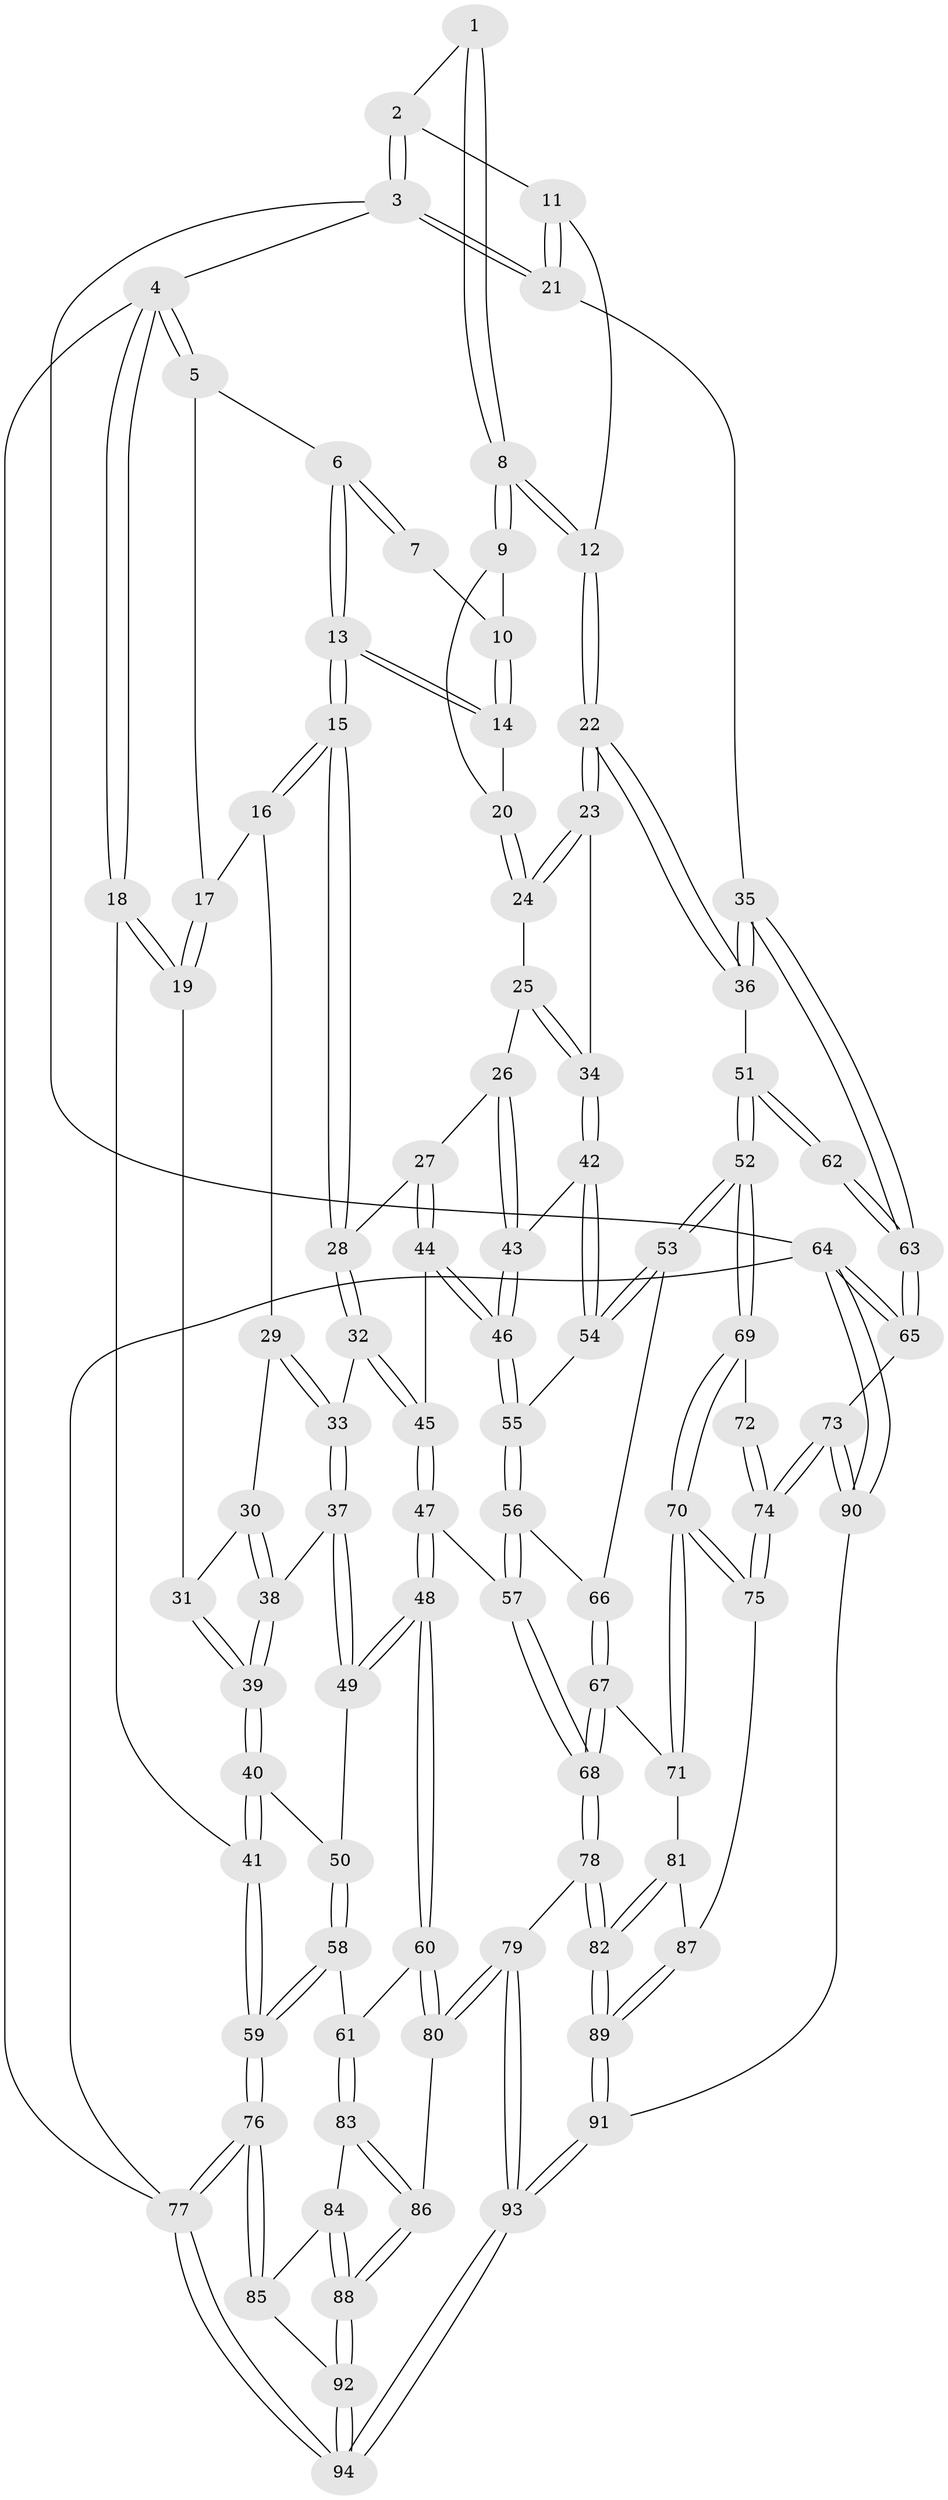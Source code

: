 // Generated by graph-tools (version 1.1) at 2025/01/03/09/25 05:01:43]
// undirected, 94 vertices, 232 edges
graph export_dot {
graph [start="1"]
  node [color=gray90,style=filled];
  1 [pos="+0.7899503986295073+0"];
  2 [pos="+0.8782743034337276+0"];
  3 [pos="+1+0"];
  4 [pos="+0+0"];
  5 [pos="+0.26650512421656936+0"];
  6 [pos="+0.30591403442060205+0"];
  7 [pos="+0.605299096909306+0"];
  8 [pos="+0.7749650479736747+0.12850311593088604"];
  9 [pos="+0.7545449558429677+0.12399179917754893"];
  10 [pos="+0.5962232889712733+0"];
  11 [pos="+0.929036368682561+0.12902803100334537"];
  12 [pos="+0.8023041586762846+0.16168076445670773"];
  13 [pos="+0.5044091846090292+0.134329930739571"];
  14 [pos="+0.5402555982242679+0.12801298209296966"];
  15 [pos="+0.43145576254954043+0.18392602363635335"];
  16 [pos="+0.2754466895359773+0.11985057420118081"];
  17 [pos="+0.2470474383337511+0.06125265092511468"];
  18 [pos="+0+0.0462592129132926"];
  19 [pos="+0.009932526069899259+0.1468989154257148"];
  20 [pos="+0.5408531297385593+0.12832731924634466"];
  21 [pos="+1+0.1885247304168696"];
  22 [pos="+0.7715133180601926+0.3080247645205069"];
  23 [pos="+0.7653407722108189+0.3097751104783305"];
  24 [pos="+0.57865447300794+0.19637625924557328"];
  25 [pos="+0.5763574074307677+0.2766053184387866"];
  26 [pos="+0.5373439750221922+0.30389769602621813"];
  27 [pos="+0.46094962405819084+0.27338642899465015"];
  28 [pos="+0.4309732337395603+0.23354173516671597"];
  29 [pos="+0.2391636834451261+0.20307977800345203"];
  30 [pos="+0.15302097793579986+0.24930105477845216"];
  31 [pos="+0.1046187250413843+0.2538904115003789"];
  32 [pos="+0.3336816224059554+0.3450894111482106"];
  33 [pos="+0.2887308284422261+0.34917180775653467"];
  34 [pos="+0.7014399747907464+0.3453041549134609"];
  35 [pos="+1+0.27359544433671"];
  36 [pos="+0.8575730926367177+0.3896373318997474"];
  37 [pos="+0.2724240632884572+0.3641808374798928"];
  38 [pos="+0.1946433816663385+0.32994597984456053"];
  39 [pos="+0.07204389262307107+0.38071023480965316"];
  40 [pos="+0.06949552899338053+0.385647832119818"];
  41 [pos="+0+0.503372295274676"];
  42 [pos="+0.6707727253522496+0.3750294130057074"];
  43 [pos="+0.5707699808116425+0.4069197198463822"];
  44 [pos="+0.4706943369724886+0.4024267725087479"];
  45 [pos="+0.40073178193929965+0.41080260008456193"];
  46 [pos="+0.5365544529671716+0.43835402719006955"];
  47 [pos="+0.33087799503985144+0.6277164882019183"];
  48 [pos="+0.3133455000585498+0.6286058840788261"];
  49 [pos="+0.24074274552277797+0.43431286000324626"];
  50 [pos="+0.16154434606447243+0.42983116655240006"];
  51 [pos="+0.8575976906325153+0.3910495709290407"];
  52 [pos="+0.7203878364921373+0.5859434415626835"];
  53 [pos="+0.694019885159721+0.5713061662101572"];
  54 [pos="+0.6883794567493774+0.5635587670021491"];
  55 [pos="+0.5349741448328721+0.48516358255581926"];
  56 [pos="+0.47414471680671616+0.5715064638766825"];
  57 [pos="+0.3778456142736563+0.6387666929430575"];
  58 [pos="+0.09582368119420237+0.6567955636018943"];
  59 [pos="+0+0.635021322300032"];
  60 [pos="+0.29375868809036243+0.6400315281423847"];
  61 [pos="+0.10701712836181773+0.6593979539954044"];
  62 [pos="+0.9449614014492257+0.5696265944590035"];
  63 [pos="+1+0.7039386922520295"];
  64 [pos="+1+1"];
  65 [pos="+1+0.7392670137409912"];
  66 [pos="+0.5980478479468376+0.6147649698221597"];
  67 [pos="+0.5715048917338114+0.7299847444911497"];
  68 [pos="+0.4644777182500285+0.7375084402293873"];
  69 [pos="+0.7326621439257404+0.6081323000027751"];
  70 [pos="+0.7371707154956167+0.737474638849227"];
  71 [pos="+0.5982487881715919+0.7381278964113172"];
  72 [pos="+0.9112151838101072+0.5830852006037531"];
  73 [pos="+0.844445074001329+0.838246869902453"];
  74 [pos="+0.7834272892649385+0.7913386296026781"];
  75 [pos="+0.7755004751541531+0.7868306843854584"];
  76 [pos="+0+0.9008909493177363"];
  77 [pos="+0+1"];
  78 [pos="+0.46311774374044007+0.9087778424928734"];
  79 [pos="+0.29859249812125915+0.9080303800128658"];
  80 [pos="+0.27232242468559126+0.8801752262681298"];
  81 [pos="+0.597217534863951+0.8151279653642208"];
  82 [pos="+0.4920204153247794+0.9439656296833675"];
  83 [pos="+0.15324661918838417+0.8471452101659429"];
  84 [pos="+0.12283324559250751+0.8705839725007812"];
  85 [pos="+0.07284614379527476+0.8918344808544146"];
  86 [pos="+0.2288962963684774+0.8816022889644457"];
  87 [pos="+0.6468948335519418+0.877334858133986"];
  88 [pos="+0.157928121835929+0.9586003677775304"];
  89 [pos="+0.5359993322632665+1"];
  90 [pos="+0.7712320446173632+1"];
  91 [pos="+0.5792931589902828+1"];
  92 [pos="+0.1482397190078608+0.9772458614810591"];
  93 [pos="+0.19998739274138633+1"];
  94 [pos="+0.11895894321236472+1"];
  1 -- 2;
  1 -- 8;
  1 -- 8;
  2 -- 3;
  2 -- 3;
  2 -- 11;
  3 -- 4;
  3 -- 21;
  3 -- 21;
  3 -- 64;
  4 -- 5;
  4 -- 5;
  4 -- 18;
  4 -- 18;
  4 -- 77;
  5 -- 6;
  5 -- 17;
  6 -- 7;
  6 -- 7;
  6 -- 13;
  6 -- 13;
  7 -- 10;
  8 -- 9;
  8 -- 9;
  8 -- 12;
  8 -- 12;
  9 -- 10;
  9 -- 20;
  10 -- 14;
  10 -- 14;
  11 -- 12;
  11 -- 21;
  11 -- 21;
  12 -- 22;
  12 -- 22;
  13 -- 14;
  13 -- 14;
  13 -- 15;
  13 -- 15;
  14 -- 20;
  15 -- 16;
  15 -- 16;
  15 -- 28;
  15 -- 28;
  16 -- 17;
  16 -- 29;
  17 -- 19;
  17 -- 19;
  18 -- 19;
  18 -- 19;
  18 -- 41;
  19 -- 31;
  20 -- 24;
  20 -- 24;
  21 -- 35;
  22 -- 23;
  22 -- 23;
  22 -- 36;
  22 -- 36;
  23 -- 24;
  23 -- 24;
  23 -- 34;
  24 -- 25;
  25 -- 26;
  25 -- 34;
  25 -- 34;
  26 -- 27;
  26 -- 43;
  26 -- 43;
  27 -- 28;
  27 -- 44;
  27 -- 44;
  28 -- 32;
  28 -- 32;
  29 -- 30;
  29 -- 33;
  29 -- 33;
  30 -- 31;
  30 -- 38;
  30 -- 38;
  31 -- 39;
  31 -- 39;
  32 -- 33;
  32 -- 45;
  32 -- 45;
  33 -- 37;
  33 -- 37;
  34 -- 42;
  34 -- 42;
  35 -- 36;
  35 -- 36;
  35 -- 63;
  35 -- 63;
  36 -- 51;
  37 -- 38;
  37 -- 49;
  37 -- 49;
  38 -- 39;
  38 -- 39;
  39 -- 40;
  39 -- 40;
  40 -- 41;
  40 -- 41;
  40 -- 50;
  41 -- 59;
  41 -- 59;
  42 -- 43;
  42 -- 54;
  42 -- 54;
  43 -- 46;
  43 -- 46;
  44 -- 45;
  44 -- 46;
  44 -- 46;
  45 -- 47;
  45 -- 47;
  46 -- 55;
  46 -- 55;
  47 -- 48;
  47 -- 48;
  47 -- 57;
  48 -- 49;
  48 -- 49;
  48 -- 60;
  48 -- 60;
  49 -- 50;
  50 -- 58;
  50 -- 58;
  51 -- 52;
  51 -- 52;
  51 -- 62;
  51 -- 62;
  52 -- 53;
  52 -- 53;
  52 -- 69;
  52 -- 69;
  53 -- 54;
  53 -- 54;
  53 -- 66;
  54 -- 55;
  55 -- 56;
  55 -- 56;
  56 -- 57;
  56 -- 57;
  56 -- 66;
  57 -- 68;
  57 -- 68;
  58 -- 59;
  58 -- 59;
  58 -- 61;
  59 -- 76;
  59 -- 76;
  60 -- 61;
  60 -- 80;
  60 -- 80;
  61 -- 83;
  61 -- 83;
  62 -- 63;
  62 -- 63;
  63 -- 65;
  63 -- 65;
  64 -- 65;
  64 -- 65;
  64 -- 90;
  64 -- 90;
  64 -- 77;
  65 -- 73;
  66 -- 67;
  66 -- 67;
  67 -- 68;
  67 -- 68;
  67 -- 71;
  68 -- 78;
  68 -- 78;
  69 -- 70;
  69 -- 70;
  69 -- 72;
  70 -- 71;
  70 -- 71;
  70 -- 75;
  70 -- 75;
  71 -- 81;
  72 -- 74;
  72 -- 74;
  73 -- 74;
  73 -- 74;
  73 -- 90;
  73 -- 90;
  74 -- 75;
  74 -- 75;
  75 -- 87;
  76 -- 77;
  76 -- 77;
  76 -- 85;
  76 -- 85;
  77 -- 94;
  77 -- 94;
  78 -- 79;
  78 -- 82;
  78 -- 82;
  79 -- 80;
  79 -- 80;
  79 -- 93;
  79 -- 93;
  80 -- 86;
  81 -- 82;
  81 -- 82;
  81 -- 87;
  82 -- 89;
  82 -- 89;
  83 -- 84;
  83 -- 86;
  83 -- 86;
  84 -- 85;
  84 -- 88;
  84 -- 88;
  85 -- 92;
  86 -- 88;
  86 -- 88;
  87 -- 89;
  87 -- 89;
  88 -- 92;
  88 -- 92;
  89 -- 91;
  89 -- 91;
  90 -- 91;
  91 -- 93;
  91 -- 93;
  92 -- 94;
  92 -- 94;
  93 -- 94;
  93 -- 94;
}
